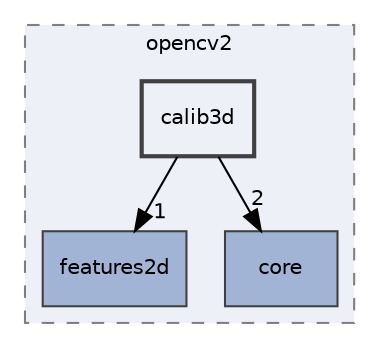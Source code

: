 digraph "P4ALL_OCR-TABLES/vendor/OpenCV/build/include/opencv2/calib3d"
{
 // LATEX_PDF_SIZE
  edge [fontname="Helvetica",fontsize="10",labelfontname="Helvetica",labelfontsize="10"];
  node [fontname="Helvetica",fontsize="10",shape=record];
  compound=true
  subgraph clusterdir_82e4f955188045376eca4cdd73edc36b {
    graph [ bgcolor="#edf0f7", pencolor="grey50", style="filled,dashed,", label="opencv2", fontname="Helvetica", fontsize="10", URL="dir_82e4f955188045376eca4cdd73edc36b.html"]
  dir_126bc893a34f338fb13307d15c2fd5e7 [shape=box, label="features2d", style="filled,", fillcolor="#a2b4d6", color="grey25", URL="dir_126bc893a34f338fb13307d15c2fd5e7.html"];
  dir_d0a90bd216adce98fc120e9c5b54a47b [shape=box, label="core", style="filled,", fillcolor="#a2b4d6", color="grey25", URL="dir_d0a90bd216adce98fc120e9c5b54a47b.html"];
  dir_f62499e3e9e8bcdb2a365dbe71f82c52 [shape=box, label="calib3d", style="filled,bold,", fillcolor="#edf0f7", color="grey25", URL="dir_f62499e3e9e8bcdb2a365dbe71f82c52.html"];
  }
  dir_f62499e3e9e8bcdb2a365dbe71f82c52->dir_126bc893a34f338fb13307d15c2fd5e7 [headlabel="1", labeldistance=1.5 headhref="dir_000002_000011.html"];
  dir_f62499e3e9e8bcdb2a365dbe71f82c52->dir_d0a90bd216adce98fc120e9c5b54a47b [headlabel="2", labeldistance=1.5 headhref="dir_000002_000006.html"];
}
